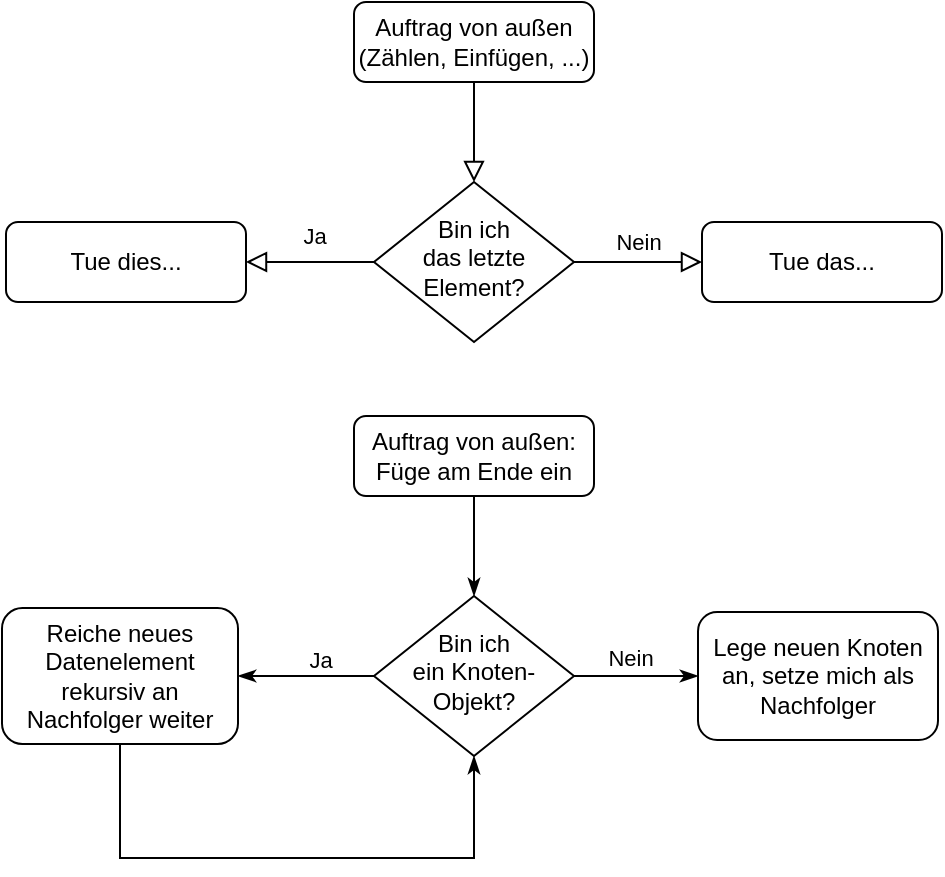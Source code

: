 <mxfile version="24.9.0" pages="5">
  <diagram id="C5RBs43oDa-KdzZeNtuy" name="Composite Pattern">
    <mxGraphModel dx="946" dy="620" grid="0" gridSize="10" guides="1" tooltips="1" connect="1" arrows="1" fold="1" page="1" pageScale="1" pageWidth="827" pageHeight="1169" math="0" shadow="0">
      <root>
        <mxCell id="WIyWlLk6GJQsqaUBKTNV-0" />
        <mxCell id="WIyWlLk6GJQsqaUBKTNV-1" parent="WIyWlLk6GJQsqaUBKTNV-0" />
        <mxCell id="WIyWlLk6GJQsqaUBKTNV-2" value="" style="rounded=0;html=1;jettySize=auto;orthogonalLoop=1;fontSize=11;endArrow=block;endFill=0;endSize=8;strokeWidth=1;shadow=0;labelBackgroundColor=none;edgeStyle=orthogonalEdgeStyle;" parent="WIyWlLk6GJQsqaUBKTNV-1" source="WIyWlLk6GJQsqaUBKTNV-3" target="WIyWlLk6GJQsqaUBKTNV-6" edge="1">
          <mxGeometry relative="1" as="geometry" />
        </mxCell>
        <mxCell id="WIyWlLk6GJQsqaUBKTNV-3" value="Auftrag von außen&lt;br&gt;(Zählen, Einfügen, ...)" style="rounded=1;whiteSpace=wrap;html=1;fontSize=12;glass=0;strokeWidth=1;shadow=0;" parent="WIyWlLk6GJQsqaUBKTNV-1" vertex="1">
          <mxGeometry x="326" y="84" width="120" height="40" as="geometry" />
        </mxCell>
        <mxCell id="WIyWlLk6GJQsqaUBKTNV-4" value="Ja" style="rounded=0;html=1;jettySize=auto;orthogonalLoop=1;fontSize=11;endArrow=block;endFill=0;endSize=8;strokeWidth=1;shadow=0;labelBackgroundColor=none;edgeStyle=orthogonalEdgeStyle;entryX=1;entryY=0.5;entryDx=0;entryDy=0;" parent="WIyWlLk6GJQsqaUBKTNV-1" edge="1">
          <mxGeometry x="-0.062" y="-13" relative="1" as="geometry">
            <mxPoint as="offset" />
            <mxPoint x="336" y="214" as="sourcePoint" />
            <mxPoint x="272" y="214" as="targetPoint" />
          </mxGeometry>
        </mxCell>
        <mxCell id="WIyWlLk6GJQsqaUBKTNV-5" value="Nein" style="edgeStyle=orthogonalEdgeStyle;rounded=0;html=1;jettySize=auto;orthogonalLoop=1;fontSize=11;endArrow=block;endFill=0;endSize=8;strokeWidth=1;shadow=0;labelBackgroundColor=none;" parent="WIyWlLk6GJQsqaUBKTNV-1" source="WIyWlLk6GJQsqaUBKTNV-6" target="WIyWlLk6GJQsqaUBKTNV-7" edge="1">
          <mxGeometry y="10" relative="1" as="geometry">
            <mxPoint as="offset" />
          </mxGeometry>
        </mxCell>
        <mxCell id="WIyWlLk6GJQsqaUBKTNV-6" value="Bin ich &lt;br&gt;das letzte Element?" style="rhombus;whiteSpace=wrap;html=1;shadow=0;fontFamily=Helvetica;fontSize=12;align=center;strokeWidth=1;spacing=6;spacingTop=-4;" parent="WIyWlLk6GJQsqaUBKTNV-1" vertex="1">
          <mxGeometry x="336" y="174" width="100" height="80" as="geometry" />
        </mxCell>
        <mxCell id="WIyWlLk6GJQsqaUBKTNV-7" value="Tue das..." style="rounded=1;whiteSpace=wrap;html=1;fontSize=12;glass=0;strokeWidth=1;shadow=0;" parent="WIyWlLk6GJQsqaUBKTNV-1" vertex="1">
          <mxGeometry x="500" y="194" width="120" height="40" as="geometry" />
        </mxCell>
        <mxCell id="WIyWlLk6GJQsqaUBKTNV-11" value="Tue dies..." style="rounded=1;whiteSpace=wrap;html=1;fontSize=12;glass=0;strokeWidth=1;shadow=0;" parent="WIyWlLk6GJQsqaUBKTNV-1" vertex="1">
          <mxGeometry x="152" y="194" width="120" height="40" as="geometry" />
        </mxCell>
        <mxCell id="HKVFp3lRl8WdRSXeKl0g-12" style="edgeStyle=orthogonalEdgeStyle;rounded=0;orthogonalLoop=1;jettySize=auto;html=1;exitX=0.5;exitY=1;exitDx=0;exitDy=0;entryX=0.5;entryY=0;entryDx=0;entryDy=0;endArrow=classicThin;endFill=1;" parent="WIyWlLk6GJQsqaUBKTNV-1" source="HKVFp3lRl8WdRSXeKl0g-1" target="HKVFp3lRl8WdRSXeKl0g-4" edge="1">
          <mxGeometry relative="1" as="geometry" />
        </mxCell>
        <mxCell id="HKVFp3lRl8WdRSXeKl0g-1" value="Auftrag von außen:&lt;br&gt;Füge am Ende ein" style="rounded=1;whiteSpace=wrap;html=1;fontSize=12;glass=0;strokeWidth=1;shadow=0;" parent="WIyWlLk6GJQsqaUBKTNV-1" vertex="1">
          <mxGeometry x="326" y="291" width="120" height="40" as="geometry" />
        </mxCell>
        <mxCell id="HKVFp3lRl8WdRSXeKl0g-11" style="edgeStyle=orthogonalEdgeStyle;rounded=0;orthogonalLoop=1;jettySize=auto;html=1;exitX=0;exitY=0.5;exitDx=0;exitDy=0;entryX=1;entryY=0.5;entryDx=0;entryDy=0;endArrow=classicThin;endFill=1;" parent="WIyWlLk6GJQsqaUBKTNV-1" source="HKVFp3lRl8WdRSXeKl0g-4" target="HKVFp3lRl8WdRSXeKl0g-6" edge="1">
          <mxGeometry relative="1" as="geometry" />
        </mxCell>
        <mxCell id="HKVFp3lRl8WdRSXeKl0g-14" value="Ja" style="edgeLabel;html=1;align=center;verticalAlign=middle;resizable=0;points=[];" parent="HKVFp3lRl8WdRSXeKl0g-11" vertex="1" connectable="0">
          <mxGeometry x="-0.206" relative="1" as="geometry">
            <mxPoint y="-8" as="offset" />
          </mxGeometry>
        </mxCell>
        <mxCell id="HKVFp3lRl8WdRSXeKl0g-13" style="edgeStyle=orthogonalEdgeStyle;rounded=0;orthogonalLoop=1;jettySize=auto;html=1;exitX=1;exitY=0.5;exitDx=0;exitDy=0;entryX=0;entryY=0.5;entryDx=0;entryDy=0;endArrow=classicThin;endFill=1;" parent="WIyWlLk6GJQsqaUBKTNV-1" source="HKVFp3lRl8WdRSXeKl0g-4" target="HKVFp3lRl8WdRSXeKl0g-5" edge="1">
          <mxGeometry relative="1" as="geometry" />
        </mxCell>
        <mxCell id="HKVFp3lRl8WdRSXeKl0g-15" value="Nein" style="edgeLabel;html=1;align=center;verticalAlign=middle;resizable=0;points=[];" parent="HKVFp3lRl8WdRSXeKl0g-13" vertex="1" connectable="0">
          <mxGeometry x="-0.062" y="1" relative="1" as="geometry">
            <mxPoint x="-1" y="-8" as="offset" />
          </mxGeometry>
        </mxCell>
        <mxCell id="HKVFp3lRl8WdRSXeKl0g-4" value="Bin ich &lt;br&gt;ein Knoten- &lt;br&gt;Objekt?" style="rhombus;whiteSpace=wrap;html=1;shadow=0;fontFamily=Helvetica;fontSize=12;align=center;strokeWidth=1;spacing=6;spacingTop=-4;" parent="WIyWlLk6GJQsqaUBKTNV-1" vertex="1">
          <mxGeometry x="336" y="381" width="100" height="80" as="geometry" />
        </mxCell>
        <mxCell id="HKVFp3lRl8WdRSXeKl0g-5" value="Lege neuen Knoten an, setze mich als Nachfolger" style="rounded=1;whiteSpace=wrap;html=1;fontSize=12;glass=0;strokeWidth=1;shadow=0;" parent="WIyWlLk6GJQsqaUBKTNV-1" vertex="1">
          <mxGeometry x="498" y="389" width="120" height="64" as="geometry" />
        </mxCell>
        <mxCell id="HKVFp3lRl8WdRSXeKl0g-7" style="edgeStyle=orthogonalEdgeStyle;rounded=0;orthogonalLoop=1;jettySize=auto;html=1;exitX=0.5;exitY=1;exitDx=0;exitDy=0;entryX=0.5;entryY=1;entryDx=0;entryDy=0;endArrow=classicThin;endFill=1;" parent="WIyWlLk6GJQsqaUBKTNV-1" source="HKVFp3lRl8WdRSXeKl0g-6" target="HKVFp3lRl8WdRSXeKl0g-4" edge="1">
          <mxGeometry relative="1" as="geometry">
            <Array as="points">
              <mxPoint x="209" y="512" />
              <mxPoint x="386" y="512" />
            </Array>
          </mxGeometry>
        </mxCell>
        <mxCell id="HKVFp3lRl8WdRSXeKl0g-6" value="Reiche neues Datenelement rekursiv an Nachfolger weiter" style="rounded=1;whiteSpace=wrap;html=1;fontSize=12;glass=0;strokeWidth=1;shadow=0;" parent="WIyWlLk6GJQsqaUBKTNV-1" vertex="1">
          <mxGeometry x="150" y="387" width="118" height="68" as="geometry" />
        </mxCell>
      </root>
    </mxGraphModel>
  </diagram>
  <diagram id="B7r1Cpd6KXWL9PN5gxlX" name="Objektdiagramme">
    <mxGraphModel dx="946" dy="620" grid="0" gridSize="10" guides="1" tooltips="1" connect="1" arrows="1" fold="1" page="1" pageScale="1" pageWidth="827" pageHeight="1169" math="0" shadow="0">
      <root>
        <mxCell id="IQxXhvSCfA94kGdq9FgB-0" />
        <mxCell id="IQxXhvSCfA94kGdq9FgB-1" parent="IQxXhvSCfA94kGdq9FgB-0" />
        <mxCell id="IQxXhvSCfA94kGdq9FgB-2" value="&lt;u&gt;liste: Liste&lt;/u&gt;" style="html=1;" parent="IQxXhvSCfA94kGdq9FgB-1" vertex="1">
          <mxGeometry x="99" y="156" width="100" height="30" as="geometry" />
        </mxCell>
        <mxCell id="IQxXhvSCfA94kGdq9FgB-3" value="naechster" style="edgeStyle=orthogonalEdgeStyle;rounded=0;orthogonalLoop=1;jettySize=auto;html=1;exitX=1;exitY=0.5;exitDx=0;exitDy=0;" parent="IQxXhvSCfA94kGdq9FgB-1" source="IQxXhvSCfA94kGdq9FgB-6" target="IQxXhvSCfA94kGdq9FgB-7" edge="1">
          <mxGeometry x="-0.015" y="10" relative="1" as="geometry">
            <mxPoint as="offset" />
          </mxGeometry>
        </mxCell>
        <mxCell id="IQxXhvSCfA94kGdq9FgB-4" style="edgeStyle=orthogonalEdgeStyle;rounded=0;orthogonalLoop=1;jettySize=auto;html=1;exitX=0.5;exitY=1;exitDx=0;exitDy=0;entryX=0.5;entryY=0;entryDx=0;entryDy=0;endArrow=classic;endFill=1;" parent="IQxXhvSCfA94kGdq9FgB-1" source="IQxXhvSCfA94kGdq9FgB-6" target="IQxXhvSCfA94kGdq9FgB-13" edge="1">
          <mxGeometry relative="1" as="geometry" />
        </mxCell>
        <mxCell id="IQxXhvSCfA94kGdq9FgB-5" value="daten" style="edgeLabel;html=1;align=center;verticalAlign=middle;resizable=0;points=[];" parent="IQxXhvSCfA94kGdq9FgB-4" vertex="1" connectable="0">
          <mxGeometry x="-0.136" y="2" relative="1" as="geometry">
            <mxPoint x="15" y="3" as="offset" />
          </mxGeometry>
        </mxCell>
        <mxCell id="IQxXhvSCfA94kGdq9FgB-6" value="&lt;u&gt;k1: Knoten&lt;/u&gt;" style="html=1;" parent="IQxXhvSCfA94kGdq9FgB-1" vertex="1">
          <mxGeometry x="99" y="238" width="100" height="30" as="geometry" />
        </mxCell>
        <mxCell id="IQxXhvSCfA94kGdq9FgB-7" value="&lt;u&gt;k2: Knoten&lt;/u&gt;" style="html=1;" parent="IQxXhvSCfA94kGdq9FgB-1" vertex="1">
          <mxGeometry x="268" y="238" width="100" height="30" as="geometry" />
        </mxCell>
        <mxCell id="IQxXhvSCfA94kGdq9FgB-9" value="&lt;u&gt;end: Abschluss&lt;/u&gt;" style="html=1;" parent="IQxXhvSCfA94kGdq9FgB-1" vertex="1">
          <mxGeometry x="437" y="238" width="100" height="30" as="geometry" />
        </mxCell>
        <mxCell id="IQxXhvSCfA94kGdq9FgB-10" value="naechster" style="edgeStyle=orthogonalEdgeStyle;rounded=0;orthogonalLoop=1;jettySize=auto;html=1;exitX=1;exitY=0.5;exitDx=0;exitDy=0;" parent="IQxXhvSCfA94kGdq9FgB-1" source="IQxXhvSCfA94kGdq9FgB-7" edge="1">
          <mxGeometry x="-0.015" y="10" relative="1" as="geometry">
            <mxPoint x="438" y="253" as="targetPoint" />
            <mxPoint as="offset" />
            <mxPoint x="547" y="263" as="sourcePoint" />
          </mxGeometry>
        </mxCell>
        <mxCell id="IQxXhvSCfA94kGdq9FgB-12" value="erster" style="edgeStyle=orthogonalEdgeStyle;rounded=0;orthogonalLoop=1;jettySize=auto;html=1;exitX=0.5;exitY=1;exitDx=0;exitDy=0;entryX=0.5;entryY=0;entryDx=0;entryDy=0;" parent="IQxXhvSCfA94kGdq9FgB-1" source="IQxXhvSCfA94kGdq9FgB-2" target="IQxXhvSCfA94kGdq9FgB-6" edge="1">
          <mxGeometry x="-0.038" y="21" relative="1" as="geometry">
            <mxPoint x="209" y="263" as="sourcePoint" />
            <mxPoint x="278" y="263" as="targetPoint" />
            <mxPoint as="offset" />
          </mxGeometry>
        </mxCell>
        <mxCell id="IQxXhvSCfA94kGdq9FgB-13" value="&lt;u&gt;p1: Patient&lt;/u&gt;" style="html=1;" parent="IQxXhvSCfA94kGdq9FgB-1" vertex="1">
          <mxGeometry x="99" y="312" width="100" height="30" as="geometry" />
        </mxCell>
        <mxCell id="IQxXhvSCfA94kGdq9FgB-14" value="&lt;u&gt;p2: Patient&lt;/u&gt;" style="html=1;" parent="IQxXhvSCfA94kGdq9FgB-1" vertex="1">
          <mxGeometry x="268" y="312" width="100" height="30" as="geometry" />
        </mxCell>
        <mxCell id="IQxXhvSCfA94kGdq9FgB-16" style="edgeStyle=orthogonalEdgeStyle;rounded=0;orthogonalLoop=1;jettySize=auto;html=1;exitX=0.5;exitY=1;exitDx=0;exitDy=0;entryX=0.5;entryY=0;entryDx=0;entryDy=0;endArrow=classic;endFill=1;" parent="IQxXhvSCfA94kGdq9FgB-1" source="IQxXhvSCfA94kGdq9FgB-7" target="IQxXhvSCfA94kGdq9FgB-14" edge="1">
          <mxGeometry relative="1" as="geometry">
            <mxPoint x="159" y="278" as="sourcePoint" />
            <mxPoint x="159" y="322" as="targetPoint" />
          </mxGeometry>
        </mxCell>
        <mxCell id="IQxXhvSCfA94kGdq9FgB-17" value="daten" style="edgeLabel;html=1;align=center;verticalAlign=middle;resizable=0;points=[];" parent="IQxXhvSCfA94kGdq9FgB-16" vertex="1" connectable="0">
          <mxGeometry x="-0.136" y="2" relative="1" as="geometry">
            <mxPoint x="15" y="3" as="offset" />
          </mxGeometry>
        </mxCell>
        <mxCell id="tAq2z3IA5iYPlSk1bQhF-0" value="&lt;u&gt;p3: Patient&lt;/u&gt;" style="html=1;fillColor=#d5e8d4;strokeColor=#82b366;" parent="IQxXhvSCfA94kGdq9FgB-1" vertex="1">
          <mxGeometry x="441" y="552" width="100" height="30" as="geometry" />
        </mxCell>
        <mxCell id="tAq2z3IA5iYPlSk1bQhF-1" value="&lt;u&gt;liste: Liste&lt;/u&gt;" style="html=1;" parent="IQxXhvSCfA94kGdq9FgB-1" vertex="1">
          <mxGeometry x="99" y="396" width="100" height="30" as="geometry" />
        </mxCell>
        <mxCell id="tAq2z3IA5iYPlSk1bQhF-2" value="naechster" style="edgeStyle=orthogonalEdgeStyle;rounded=0;orthogonalLoop=1;jettySize=auto;html=1;exitX=1;exitY=0.5;exitDx=0;exitDy=0;" parent="IQxXhvSCfA94kGdq9FgB-1" source="tAq2z3IA5iYPlSk1bQhF-5" target="tAq2z3IA5iYPlSk1bQhF-6" edge="1">
          <mxGeometry x="-0.015" y="10" relative="1" as="geometry">
            <mxPoint as="offset" />
          </mxGeometry>
        </mxCell>
        <mxCell id="tAq2z3IA5iYPlSk1bQhF-3" style="edgeStyle=orthogonalEdgeStyle;rounded=0;orthogonalLoop=1;jettySize=auto;html=1;exitX=0.5;exitY=1;exitDx=0;exitDy=0;entryX=0.5;entryY=0;entryDx=0;entryDy=0;endArrow=classic;endFill=1;" parent="IQxXhvSCfA94kGdq9FgB-1" source="tAq2z3IA5iYPlSk1bQhF-5" target="tAq2z3IA5iYPlSk1bQhF-10" edge="1">
          <mxGeometry relative="1" as="geometry" />
        </mxCell>
        <mxCell id="tAq2z3IA5iYPlSk1bQhF-4" value="daten" style="edgeLabel;html=1;align=center;verticalAlign=middle;resizable=0;points=[];" parent="tAq2z3IA5iYPlSk1bQhF-3" vertex="1" connectable="0">
          <mxGeometry x="-0.136" y="2" relative="1" as="geometry">
            <mxPoint x="15" y="3" as="offset" />
          </mxGeometry>
        </mxCell>
        <mxCell id="tAq2z3IA5iYPlSk1bQhF-5" value="&lt;u&gt;k1: Knoten&lt;/u&gt;" style="html=1;" parent="IQxXhvSCfA94kGdq9FgB-1" vertex="1">
          <mxGeometry x="99" y="478" width="100" height="30" as="geometry" />
        </mxCell>
        <mxCell id="tAq2z3IA5iYPlSk1bQhF-6" value="&lt;u&gt;k2: Knoten&lt;/u&gt;" style="html=1;" parent="IQxXhvSCfA94kGdq9FgB-1" vertex="1">
          <mxGeometry x="268" y="478" width="100" height="30" as="geometry" />
        </mxCell>
        <mxCell id="tAq2z3IA5iYPlSk1bQhF-8" value="&lt;font color=&quot;#ff3333&quot;&gt;naechster&lt;/font&gt;" style="edgeStyle=orthogonalEdgeStyle;rounded=0;orthogonalLoop=1;jettySize=auto;html=1;exitX=1;exitY=0.5;exitDx=0;exitDy=0;entryX=0;entryY=0.5;entryDx=0;entryDy=0;fillColor=#f8cecc;strokeColor=#b85450;" parent="IQxXhvSCfA94kGdq9FgB-1" source="tAq2z3IA5iYPlSk1bQhF-6" target="tAq2z3IA5iYPlSk1bQhF-15" edge="1">
          <mxGeometry x="-0.015" y="10" relative="1" as="geometry">
            <mxPoint x="438" y="493" as="targetPoint" />
            <mxPoint as="offset" />
            <mxPoint x="547" y="503" as="sourcePoint" />
          </mxGeometry>
        </mxCell>
        <mxCell id="tAq2z3IA5iYPlSk1bQhF-9" value="erster" style="edgeStyle=orthogonalEdgeStyle;rounded=0;orthogonalLoop=1;jettySize=auto;html=1;exitX=0.5;exitY=1;exitDx=0;exitDy=0;entryX=0.5;entryY=0;entryDx=0;entryDy=0;" parent="IQxXhvSCfA94kGdq9FgB-1" source="tAq2z3IA5iYPlSk1bQhF-1" target="tAq2z3IA5iYPlSk1bQhF-5" edge="1">
          <mxGeometry x="-0.038" y="21" relative="1" as="geometry">
            <mxPoint x="209" y="503" as="sourcePoint" />
            <mxPoint x="278" y="503" as="targetPoint" />
            <mxPoint as="offset" />
          </mxGeometry>
        </mxCell>
        <mxCell id="tAq2z3IA5iYPlSk1bQhF-10" value="&lt;u&gt;p1: Patient&lt;/u&gt;" style="html=1;" parent="IQxXhvSCfA94kGdq9FgB-1" vertex="1">
          <mxGeometry x="99" y="552" width="100" height="30" as="geometry" />
        </mxCell>
        <mxCell id="tAq2z3IA5iYPlSk1bQhF-11" value="&lt;u&gt;p2: Patient&lt;/u&gt;" style="html=1;" parent="IQxXhvSCfA94kGdq9FgB-1" vertex="1">
          <mxGeometry x="268" y="552" width="100" height="30" as="geometry" />
        </mxCell>
        <mxCell id="tAq2z3IA5iYPlSk1bQhF-12" style="edgeStyle=orthogonalEdgeStyle;rounded=0;orthogonalLoop=1;jettySize=auto;html=1;exitX=0.5;exitY=1;exitDx=0;exitDy=0;entryX=0.5;entryY=0;entryDx=0;entryDy=0;endArrow=classic;endFill=1;" parent="IQxXhvSCfA94kGdq9FgB-1" source="tAq2z3IA5iYPlSk1bQhF-6" target="tAq2z3IA5iYPlSk1bQhF-11" edge="1">
          <mxGeometry relative="1" as="geometry">
            <mxPoint x="159" y="518" as="sourcePoint" />
            <mxPoint x="159" y="562" as="targetPoint" />
          </mxGeometry>
        </mxCell>
        <mxCell id="tAq2z3IA5iYPlSk1bQhF-13" value="daten" style="edgeLabel;html=1;align=center;verticalAlign=middle;resizable=0;points=[];" parent="tAq2z3IA5iYPlSk1bQhF-12" vertex="1" connectable="0">
          <mxGeometry x="-0.136" y="2" relative="1" as="geometry">
            <mxPoint x="15" y="3" as="offset" />
          </mxGeometry>
        </mxCell>
        <mxCell id="tAq2z3IA5iYPlSk1bQhF-14" value="&lt;u&gt;end: Abschluss&lt;/u&gt;" style="html=1;" parent="IQxXhvSCfA94kGdq9FgB-1" vertex="1">
          <mxGeometry x="614" y="478" width="100" height="30" as="geometry" />
        </mxCell>
        <mxCell id="tAq2z3IA5iYPlSk1bQhF-19" style="edgeStyle=orthogonalEdgeStyle;rounded=0;orthogonalLoop=1;jettySize=auto;html=1;exitX=1;exitY=0.5;exitDx=0;exitDy=0;entryX=0;entryY=0.5;entryDx=0;entryDy=0;endArrow=classicThin;endFill=1;fillColor=#d5e8d4;strokeColor=#82b366;" parent="IQxXhvSCfA94kGdq9FgB-1" source="tAq2z3IA5iYPlSk1bQhF-15" target="tAq2z3IA5iYPlSk1bQhF-14" edge="1">
          <mxGeometry relative="1" as="geometry" />
        </mxCell>
        <mxCell id="tAq2z3IA5iYPlSk1bQhF-20" value="&lt;font color=&quot;#009900&quot;&gt;naechster&lt;/font&gt;" style="edgeLabel;html=1;align=center;verticalAlign=middle;resizable=0;points=[];fontColor=#97D077;" parent="tAq2z3IA5iYPlSk1bQhF-19" vertex="1" connectable="0">
          <mxGeometry x="-0.172" relative="1" as="geometry">
            <mxPoint x="7" y="-9" as="offset" />
          </mxGeometry>
        </mxCell>
        <mxCell id="tAq2z3IA5iYPlSk1bQhF-15" value="&lt;u&gt;k3: Knoten&lt;/u&gt;" style="html=1;fillColor=#d5e8d4;strokeColor=#82b366;" parent="IQxXhvSCfA94kGdq9FgB-1" vertex="1">
          <mxGeometry x="441" y="478" width="100" height="30" as="geometry" />
        </mxCell>
        <mxCell id="tAq2z3IA5iYPlSk1bQhF-17" style="edgeStyle=orthogonalEdgeStyle;rounded=0;orthogonalLoop=1;jettySize=auto;html=1;exitX=0.5;exitY=1;exitDx=0;exitDy=0;entryX=0.5;entryY=0;entryDx=0;entryDy=0;endArrow=classic;endFill=1;fillColor=#d5e8d4;strokeColor=#82b366;" parent="IQxXhvSCfA94kGdq9FgB-1" source="tAq2z3IA5iYPlSk1bQhF-15" edge="1">
          <mxGeometry relative="1" as="geometry">
            <mxPoint x="332" y="518" as="sourcePoint" />
            <mxPoint x="491" y="552" as="targetPoint" />
          </mxGeometry>
        </mxCell>
        <mxCell id="tAq2z3IA5iYPlSk1bQhF-18" value="&lt;font color=&quot;#009900&quot;&gt;daten&lt;/font&gt;" style="edgeLabel;html=1;align=center;verticalAlign=middle;resizable=0;points=[];" parent="tAq2z3IA5iYPlSk1bQhF-17" vertex="1" connectable="0">
          <mxGeometry x="-0.136" y="2" relative="1" as="geometry">
            <mxPoint x="15" y="3" as="offset" />
          </mxGeometry>
        </mxCell>
        <mxCell id="xW7YWDaVNBPRllKf9O1J-1" value="&lt;u&gt;liste: Liste&lt;/u&gt;" style="html=1;" vertex="1" parent="IQxXhvSCfA94kGdq9FgB-1">
          <mxGeometry x="105" y="655" width="100" height="30" as="geometry" />
        </mxCell>
        <mxCell id="xW7YWDaVNBPRllKf9O1J-7" value="&lt;u&gt;end: Abschluss&lt;/u&gt;" style="html=1;" vertex="1" parent="IQxXhvSCfA94kGdq9FgB-1">
          <mxGeometry x="105" y="742" width="100" height="30" as="geometry" />
        </mxCell>
        <mxCell id="xW7YWDaVNBPRllKf9O1J-9" value="erster" style="edgeStyle=orthogonalEdgeStyle;rounded=0;orthogonalLoop=1;jettySize=auto;html=1;exitX=0.5;exitY=1;exitDx=0;exitDy=0;entryX=0.5;entryY=0;entryDx=0;entryDy=0;" edge="1" parent="IQxXhvSCfA94kGdq9FgB-1" source="xW7YWDaVNBPRllKf9O1J-1" target="xW7YWDaVNBPRllKf9O1J-7">
          <mxGeometry x="-0.038" y="21" relative="1" as="geometry">
            <mxPoint x="215" y="762" as="sourcePoint" />
            <mxPoint x="155" y="737" as="targetPoint" />
            <mxPoint as="offset" />
          </mxGeometry>
        </mxCell>
        <mxCell id="xW7YWDaVNBPRllKf9O1J-14" value="&lt;u&gt;liste: Liste&lt;/u&gt;" style="html=1;" vertex="1" parent="IQxXhvSCfA94kGdq9FgB-1">
          <mxGeometry x="284" y="655" width="100" height="30" as="geometry" />
        </mxCell>
        <mxCell id="xW7YWDaVNBPRllKf9O1J-16" value="erster" style="edgeStyle=orthogonalEdgeStyle;rounded=0;orthogonalLoop=1;jettySize=auto;html=1;exitX=0.5;exitY=1;exitDx=0;exitDy=0;entryX=0.5;entryY=0;entryDx=0;entryDy=0;" edge="1" parent="IQxXhvSCfA94kGdq9FgB-1" source="xW7YWDaVNBPRllKf9O1J-14">
          <mxGeometry x="-0.038" y="21" relative="1" as="geometry">
            <mxPoint x="394" y="762" as="sourcePoint" />
            <mxPoint x="334" y="742" as="targetPoint" />
            <mxPoint as="offset" />
          </mxGeometry>
        </mxCell>
        <mxCell id="xW7YWDaVNBPRllKf9O1J-17" value="" style="shape=umlDestroy;whiteSpace=wrap;html=1;strokeWidth=3;" vertex="1" parent="IQxXhvSCfA94kGdq9FgB-1">
          <mxGeometry x="319" y="744" width="30" height="30" as="geometry" />
        </mxCell>
        <mxCell id="xW7YWDaVNBPRllKf9O1J-19" value="&lt;u&gt;liste: Liste&lt;/u&gt;" style="html=1;" vertex="1" parent="IQxXhvSCfA94kGdq9FgB-1">
          <mxGeometry x="105" y="854" width="100" height="30" as="geometry" />
        </mxCell>
        <mxCell id="xW7YWDaVNBPRllKf9O1J-20" value="naechster" style="edgeStyle=orthogonalEdgeStyle;rounded=0;orthogonalLoop=1;jettySize=auto;html=1;exitX=1;exitY=0.5;exitDx=0;exitDy=0;" edge="1" parent="IQxXhvSCfA94kGdq9FgB-1" source="xW7YWDaVNBPRllKf9O1J-23" target="xW7YWDaVNBPRllKf9O1J-24">
          <mxGeometry x="-0.015" y="10" relative="1" as="geometry">
            <mxPoint as="offset" />
          </mxGeometry>
        </mxCell>
        <mxCell id="xW7YWDaVNBPRllKf9O1J-21" style="edgeStyle=orthogonalEdgeStyle;rounded=0;orthogonalLoop=1;jettySize=auto;html=1;exitX=0.5;exitY=1;exitDx=0;exitDy=0;entryX=0.5;entryY=0;entryDx=0;entryDy=0;endArrow=classic;endFill=1;" edge="1" parent="IQxXhvSCfA94kGdq9FgB-1" source="xW7YWDaVNBPRllKf9O1J-23" target="xW7YWDaVNBPRllKf9O1J-28">
          <mxGeometry relative="1" as="geometry" />
        </mxCell>
        <mxCell id="xW7YWDaVNBPRllKf9O1J-22" value="daten" style="edgeLabel;html=1;align=center;verticalAlign=middle;resizable=0;points=[];" vertex="1" connectable="0" parent="xW7YWDaVNBPRllKf9O1J-21">
          <mxGeometry x="-0.136" y="2" relative="1" as="geometry">
            <mxPoint x="15" y="3" as="offset" />
          </mxGeometry>
        </mxCell>
        <mxCell id="xW7YWDaVNBPRllKf9O1J-23" value="&lt;u&gt;k1: Knoten&lt;/u&gt;" style="html=1;" vertex="1" parent="IQxXhvSCfA94kGdq9FgB-1">
          <mxGeometry x="105" y="936" width="100" height="30" as="geometry" />
        </mxCell>
        <mxCell id="xW7YWDaVNBPRllKf9O1J-24" value="&lt;u&gt;k2: Knoten&lt;/u&gt;" style="html=1;" vertex="1" parent="IQxXhvSCfA94kGdq9FgB-1">
          <mxGeometry x="274" y="936" width="100" height="30" as="geometry" />
        </mxCell>
        <mxCell id="xW7YWDaVNBPRllKf9O1J-25" value="&lt;u&gt;end: Abschluss&lt;/u&gt;" style="html=1;" vertex="1" parent="IQxXhvSCfA94kGdq9FgB-1">
          <mxGeometry x="443" y="936" width="100" height="30" as="geometry" />
        </mxCell>
        <mxCell id="xW7YWDaVNBPRllKf9O1J-26" value="naechster" style="edgeStyle=orthogonalEdgeStyle;rounded=0;orthogonalLoop=1;jettySize=auto;html=1;exitX=1;exitY=0.5;exitDx=0;exitDy=0;" edge="1" parent="IQxXhvSCfA94kGdq9FgB-1" source="xW7YWDaVNBPRllKf9O1J-24">
          <mxGeometry x="-0.015" y="10" relative="1" as="geometry">
            <mxPoint x="444" y="951" as="targetPoint" />
            <mxPoint as="offset" />
            <mxPoint x="553" y="961" as="sourcePoint" />
          </mxGeometry>
        </mxCell>
        <mxCell id="xW7YWDaVNBPRllKf9O1J-27" value="erster" style="edgeStyle=orthogonalEdgeStyle;rounded=0;orthogonalLoop=1;jettySize=auto;html=1;exitX=0.5;exitY=1;exitDx=0;exitDy=0;entryX=0.5;entryY=0;entryDx=0;entryDy=0;" edge="1" parent="IQxXhvSCfA94kGdq9FgB-1" source="xW7YWDaVNBPRllKf9O1J-19" target="xW7YWDaVNBPRllKf9O1J-23">
          <mxGeometry x="-0.038" y="21" relative="1" as="geometry">
            <mxPoint x="215" y="961" as="sourcePoint" />
            <mxPoint x="284" y="961" as="targetPoint" />
            <mxPoint as="offset" />
          </mxGeometry>
        </mxCell>
        <mxCell id="xW7YWDaVNBPRllKf9O1J-28" value="&lt;u&gt;p1: Patient&lt;/u&gt;" style="html=1;" vertex="1" parent="IQxXhvSCfA94kGdq9FgB-1">
          <mxGeometry x="105" y="1010" width="100" height="30" as="geometry" />
        </mxCell>
        <mxCell id="xW7YWDaVNBPRllKf9O1J-29" value="&lt;u&gt;p2: Patient&lt;/u&gt;" style="html=1;" vertex="1" parent="IQxXhvSCfA94kGdq9FgB-1">
          <mxGeometry x="274" y="1010" width="100" height="30" as="geometry" />
        </mxCell>
        <mxCell id="xW7YWDaVNBPRllKf9O1J-30" style="edgeStyle=orthogonalEdgeStyle;rounded=0;orthogonalLoop=1;jettySize=auto;html=1;exitX=0.5;exitY=1;exitDx=0;exitDy=0;entryX=0.5;entryY=0;entryDx=0;entryDy=0;endArrow=classic;endFill=1;" edge="1" parent="IQxXhvSCfA94kGdq9FgB-1" source="xW7YWDaVNBPRllKf9O1J-24" target="xW7YWDaVNBPRllKf9O1J-29">
          <mxGeometry relative="1" as="geometry">
            <mxPoint x="165" y="976" as="sourcePoint" />
            <mxPoint x="165" y="1020" as="targetPoint" />
          </mxGeometry>
        </mxCell>
        <mxCell id="xW7YWDaVNBPRllKf9O1J-31" value="daten" style="edgeLabel;html=1;align=center;verticalAlign=middle;resizable=0;points=[];" vertex="1" connectable="0" parent="xW7YWDaVNBPRllKf9O1J-30">
          <mxGeometry x="-0.136" y="2" relative="1" as="geometry">
            <mxPoint x="15" y="3" as="offset" />
          </mxGeometry>
        </mxCell>
        <mxCell id="xW7YWDaVNBPRllKf9O1J-35" style="edgeStyle=orthogonalEdgeStyle;rounded=1;orthogonalLoop=1;jettySize=auto;html=1;endArrow=block;endFill=0;fillColor=#f8cecc;strokeColor=#b85450;exitX=0.5;exitY=0;exitDx=0;exitDy=0;" edge="1" parent="IQxXhvSCfA94kGdq9FgB-1" source="xW7YWDaVNBPRllKf9O1J-32">
          <mxGeometry relative="1" as="geometry">
            <mxPoint x="116" y="888" as="targetPoint" />
            <mxPoint x="115.8" y="938" as="sourcePoint" />
          </mxGeometry>
        </mxCell>
        <mxCell id="xW7YWDaVNBPRllKf9O1J-32" value="2" style="text;html=1;strokeColor=#b85450;fillColor=#f8cecc;align=center;verticalAlign=middle;whiteSpace=wrap;rounded=1;shadow=0;sketch=1;" vertex="1" parent="IQxXhvSCfA94kGdq9FgB-1">
          <mxGeometry x="105.8" y="910" width="20.7" height="21" as="geometry" />
        </mxCell>
        <mxCell id="xW7YWDaVNBPRllKf9O1J-36" value="1" style="text;html=1;strokeColor=#6c8ebf;fillColor=#dae8fc;align=center;verticalAlign=middle;whiteSpace=wrap;rounded=1;shadow=0;sketch=1;" vertex="1" parent="IQxXhvSCfA94kGdq9FgB-1">
          <mxGeometry x="124.65" y="1082" width="19.7" height="21" as="geometry" />
        </mxCell>
        <mxCell id="xW7YWDaVNBPRllKf9O1J-37" value="1" style="text;html=1;strokeColor=#82b366;fillColor=#d5e8d4;align=center;verticalAlign=middle;whiteSpace=wrap;rounded=1;shadow=0;sketch=1;" vertex="1" parent="IQxXhvSCfA94kGdq9FgB-1">
          <mxGeometry x="86.65" y="1082" width="19.7" height="21" as="geometry" />
        </mxCell>
        <mxCell id="xW7YWDaVNBPRllKf9O1J-38" value="+" style="text;html=1;align=center;verticalAlign=middle;whiteSpace=wrap;rounded=1;shadow=0;sketch=1;" vertex="1" parent="IQxXhvSCfA94kGdq9FgB-1">
          <mxGeometry x="106.3" y="1082" width="19.7" height="21" as="geometry" />
        </mxCell>
      </root>
    </mxGraphModel>
  </diagram>
  <diagram id="6b4Oa_PR-1vGkbU1heYs" name="class diagram">
    <mxGraphModel dx="946" dy="620" grid="0" gridSize="10" guides="1" tooltips="1" connect="1" arrows="1" fold="1" page="1" pageScale="1" pageWidth="1169" pageHeight="827" background="none" math="0" shadow="0">
      <root>
        <mxCell id="ROBD5aYujCak9sWCajdu-0" />
        <mxCell id="ROBD5aYujCak9sWCajdu-1" parent="ROBD5aYujCak9sWCajdu-0" />
        <mxCell id="I62fqwJgVNmi3kcamPsk-4" value="&lt;p style=&quot;margin: 0px ; margin-top: 4px ; text-align: center&quot;&gt;&amp;lt;&amp;lt;abstract&amp;gt;&amp;gt;&lt;br&gt;&lt;b&gt;Listenelement&lt;/b&gt;&lt;/p&gt;&lt;hr size=&quot;1&quot;&gt;&lt;p style=&quot;margin: 0px ; margin-left: 4px&quot;&gt;&lt;br&gt;&lt;/p&gt;&lt;hr size=&quot;1&quot;&gt;&lt;p style=&quot;margin: 0px ; margin-left: 4px&quot;&gt;+ naechsterGeben(): Listenelement&lt;/p&gt;&lt;p style=&quot;margin: 0px ; margin-left: 4px&quot;&gt;+ naechsterSetzen(Listenelement): void&lt;/p&gt;&lt;p style=&quot;margin: 0px ; margin-left: 4px&quot;&gt;+ datenGeben(): Datenelement&lt;/p&gt;&lt;p style=&quot;margin: 0px ; margin-left: 4px&quot;&gt;+ datenSetzen(Datenelement): void&lt;/p&gt;&lt;p style=&quot;margin: 0px ; margin-left: 4px&quot;&gt;+ hintenEinfuegen(Datenelement): Listenelement&lt;br&gt;+ anzahlGeben(): int&lt;/p&gt;&lt;p style=&quot;margin: 0px ; margin-left: 4px&quot;&gt;+ listeDrucken(): void&lt;/p&gt;" style="verticalAlign=top;align=left;overflow=fill;fontSize=12;fontFamily=Helvetica;html=1;" parent="ROBD5aYujCak9sWCajdu-1" vertex="1">
          <mxGeometry x="490" y="142" width="271" height="176" as="geometry" />
        </mxCell>
        <mxCell id="I62fqwJgVNmi3kcamPsk-10" style="edgeStyle=orthogonalEdgeStyle;rounded=0;orthogonalLoop=1;jettySize=auto;html=1;exitX=0.5;exitY=0;exitDx=0;exitDy=0;entryX=0.5;entryY=1;entryDx=0;entryDy=0;endArrow=block;endFill=0;" parent="ROBD5aYujCak9sWCajdu-1" source="I62fqwJgVNmi3kcamPsk-6" target="I62fqwJgVNmi3kcamPsk-4" edge="1">
          <mxGeometry relative="1" as="geometry" />
        </mxCell>
        <mxCell id="I62fqwJgVNmi3kcamPsk-6" value="&lt;p style=&quot;margin: 0px ; margin-top: 4px ; text-align: center&quot;&gt;&lt;b&gt;Abschluss&lt;/b&gt;&lt;/p&gt;&lt;hr size=&quot;1&quot;&gt;&lt;p style=&quot;margin: 0px ; margin-left: 4px&quot;&gt;&lt;br&gt;&lt;/p&gt;&lt;hr size=&quot;1&quot;&gt;&lt;p style=&quot;margin: 0px 0px 0px 4px&quot;&gt;+ naechsterGeben(): Listenelement&lt;/p&gt;&lt;p style=&quot;margin: 0px 0px 0px 4px&quot;&gt;+ naechsterSetzen(Listenelement): void&lt;/p&gt;&lt;p style=&quot;margin: 0px 0px 0px 4px&quot;&gt;+ datenGeben(): Datenelement&lt;/p&gt;&lt;p style=&quot;margin: 0px 0px 0px 4px&quot;&gt;+ datenSetzen(Datenelement): void&lt;/p&gt;&lt;p style=&quot;margin: 0px 0px 0px 4px&quot;&gt;+ hintenEinfuegen(Datenelement): Listenelement&lt;br&gt;+ anzahlGeben(): int&lt;/p&gt;&lt;p style=&quot;margin: 0px 0px 0px 4px&quot;&gt;+ listeDrucken(): void&lt;/p&gt;" style="verticalAlign=top;align=left;overflow=fill;fontSize=12;fontFamily=Helvetica;html=1;" parent="ROBD5aYujCak9sWCajdu-1" vertex="1">
          <mxGeometry x="315" y="383" width="282" height="175" as="geometry" />
        </mxCell>
        <mxCell id="I62fqwJgVNmi3kcamPsk-8" style="edgeStyle=orthogonalEdgeStyle;rounded=0;orthogonalLoop=1;jettySize=auto;html=1;exitX=1;exitY=0.5;exitDx=0;exitDy=0;entryX=1;entryY=0.5;entryDx=0;entryDy=0;endArrow=none;endFill=0;" parent="ROBD5aYujCak9sWCajdu-1" source="I62fqwJgVNmi3kcamPsk-7" target="I62fqwJgVNmi3kcamPsk-4" edge="1">
          <mxGeometry relative="1" as="geometry">
            <mxPoint x="976" y="228" as="targetPoint" />
            <Array as="points">
              <mxPoint x="976" y="471" />
              <mxPoint x="976" y="230" />
            </Array>
          </mxGeometry>
        </mxCell>
        <mxCell id="I62fqwJgVNmi3kcamPsk-9" value="&amp;lt; hat als Nachfolger" style="edgeLabel;html=1;align=center;verticalAlign=middle;resizable=0;points=[];" parent="I62fqwJgVNmi3kcamPsk-8" vertex="1" connectable="0">
          <mxGeometry x="0.469" relative="1" as="geometry">
            <mxPoint y="-10" as="offset" />
          </mxGeometry>
        </mxCell>
        <mxCell id="I62fqwJgVNmi3kcamPsk-11" style="edgeStyle=orthogonalEdgeStyle;rounded=0;orthogonalLoop=1;jettySize=auto;html=1;exitX=0.5;exitY=0;exitDx=0;exitDy=0;endArrow=block;endFill=0;" parent="ROBD5aYujCak9sWCajdu-1" source="I62fqwJgVNmi3kcamPsk-7" target="I62fqwJgVNmi3kcamPsk-4" edge="1">
          <mxGeometry relative="1" as="geometry" />
        </mxCell>
        <mxCell id="I62fqwJgVNmi3kcamPsk-7" value="&lt;p style=&quot;margin: 0px ; margin-top: 4px ; text-align: center&quot;&gt;&lt;b&gt;Knoten&lt;/b&gt;&lt;/p&gt;&lt;hr size=&quot;1&quot;&gt;&lt;p style=&quot;margin: 0px ; margin-left: 4px&quot;&gt;- naechster: Listenelement&lt;/p&gt;&lt;p style=&quot;margin: 0px ; margin-left: 4px&quot;&gt;- daten: Datenelement&lt;/p&gt;&lt;hr size=&quot;1&quot;&gt;&lt;p style=&quot;margin: 0px 0px 0px 4px&quot;&gt;+ naechsterGeben(): Listenelement&lt;/p&gt;&lt;p style=&quot;margin: 0px 0px 0px 4px&quot;&gt;+ naechsterSetzen(Listenelement): void&lt;/p&gt;&lt;p style=&quot;margin: 0px 0px 0px 4px&quot;&gt;+ datenGeben(): Datenelement&lt;/p&gt;&lt;p style=&quot;margin: 0px 0px 0px 4px&quot;&gt;+ datenSetzen(Datenelement): void&lt;/p&gt;&lt;p style=&quot;margin: 0px 0px 0px 4px&quot;&gt;+ hintenEinfuegen(Datenelement): Listenelement&lt;br&gt;+ anzahlGeben(): int&lt;/p&gt;&lt;p style=&quot;margin: 0px 0px 0px 4px&quot;&gt;+ listeDrucken(): void&lt;/p&gt;" style="verticalAlign=top;align=left;overflow=fill;fontSize=12;fontFamily=Helvetica;html=1;" parent="ROBD5aYujCak9sWCajdu-1" vertex="1">
          <mxGeometry x="659" y="383" width="282" height="175" as="geometry" />
        </mxCell>
        <mxCell id="I62fqwJgVNmi3kcamPsk-12" value="1" style="text;html=1;strokeColor=none;fillColor=none;align=center;verticalAlign=middle;whiteSpace=wrap;rounded=0;" parent="ROBD5aYujCak9sWCajdu-1" vertex="1">
          <mxGeometry x="761" y="209" width="21" height="18" as="geometry" />
        </mxCell>
        <mxCell id="I62fqwJgVNmi3kcamPsk-13" value="1" style="text;html=1;strokeColor=none;fillColor=none;align=center;verticalAlign=middle;whiteSpace=wrap;rounded=0;" parent="ROBD5aYujCak9sWCajdu-1" vertex="1">
          <mxGeometry x="943" y="446" width="21" height="18" as="geometry" />
        </mxCell>
        <mxCell id="X6eKq9oofqkCXD1nfGXm-1" style="edgeStyle=orthogonalEdgeStyle;rounded=1;orthogonalLoop=1;jettySize=auto;html=1;exitX=1;exitY=0.5;exitDx=0;exitDy=0;entryX=0;entryY=0.5;entryDx=0;entryDy=0;endArrow=none;endFill=0;" parent="ROBD5aYujCak9sWCajdu-1" source="X6eKq9oofqkCXD1nfGXm-0" target="I62fqwJgVNmi3kcamPsk-4" edge="1">
          <mxGeometry relative="1" as="geometry" />
        </mxCell>
        <mxCell id="X6eKq9oofqkCXD1nfGXm-2" value="hat als Anfang &amp;gt;" style="edgeLabel;html=1;align=center;verticalAlign=middle;resizable=0;points=[];" parent="X6eKq9oofqkCXD1nfGXm-1" vertex="1" connectable="0">
          <mxGeometry x="-0.051" y="3" relative="1" as="geometry">
            <mxPoint y="-7" as="offset" />
          </mxGeometry>
        </mxCell>
        <mxCell id="X6eKq9oofqkCXD1nfGXm-0" value="&lt;p style=&quot;margin: 0px ; margin-top: 4px ; text-align: center&quot;&gt;&lt;b&gt;Liste&lt;/b&gt;&lt;/p&gt;&lt;hr size=&quot;1&quot;&gt;&lt;p style=&quot;margin: 0px ; margin-left: 4px&quot;&gt;- erster: Listenelement&lt;/p&gt;&lt;hr size=&quot;1&quot;&gt;&lt;p style=&quot;margin: 0px 0px 0px 4px&quot;&gt;+ vorneEinfuegen(Datenelement): void&lt;/p&gt;&lt;p style=&quot;margin: 0px 0px 0px 4px&quot;&gt;+ hintenEinfuegen(Datenelement): void&lt;/p&gt;&lt;p style=&quot;margin: 0px 0px 0px 4px&quot;&gt;+ vorneEntfernen(): void&lt;br&gt;+ anzahlGeben(): int&lt;/p&gt;&lt;p style=&quot;margin: 0px 0px 0px 4px&quot;&gt;+ listeDrucken(): void&lt;/p&gt;" style="verticalAlign=top;align=left;overflow=fill;fontSize=12;fontFamily=Helvetica;html=1;" parent="ROBD5aYujCak9sWCajdu-1" vertex="1">
          <mxGeometry x="74" y="163" width="220" height="133" as="geometry" />
        </mxCell>
        <mxCell id="X6eKq9oofqkCXD1nfGXm-3" value="1" style="text;html=1;strokeColor=none;fillColor=none;align=center;verticalAlign=middle;whiteSpace=wrap;rounded=0;" parent="ROBD5aYujCak9sWCajdu-1" vertex="1">
          <mxGeometry x="469" y="209" width="21" height="18" as="geometry" />
        </mxCell>
        <mxCell id="X6eKq9oofqkCXD1nfGXm-4" value="1" style="text;html=1;strokeColor=none;fillColor=none;align=center;verticalAlign=middle;whiteSpace=wrap;rounded=0;" parent="ROBD5aYujCak9sWCajdu-1" vertex="1">
          <mxGeometry x="294" y="206" width="21" height="18" as="geometry" />
        </mxCell>
      </root>
    </mxGraphModel>
  </diagram>
  <diagram name="Playlist" id="n1r35LAF49AGZNJgLD5j">
    <mxGraphModel dx="934" dy="587" grid="0" gridSize="10" guides="1" tooltips="1" connect="1" arrows="1" fold="1" page="1" pageScale="1" pageWidth="1169" pageHeight="827" background="none" math="0" shadow="0">
      <root>
        <mxCell id="asynPURu1JOr5d9ZOg41-0" />
        <mxCell id="asynPURu1JOr5d9ZOg41-1" parent="asynPURu1JOr5d9ZOg41-0" />
        <mxCell id="asynPURu1JOr5d9ZOg41-2" value="&lt;p style=&quot;margin: 0px ; margin-top: 4px ; text-align: center&quot;&gt;&amp;lt;&amp;lt;abstract&amp;gt;&amp;gt;&lt;br&gt;&lt;b&gt;Listenelement&lt;/b&gt;&lt;/p&gt;&lt;hr size=&quot;1&quot;&gt;&lt;p style=&quot;margin: 0px ; margin-left: 4px&quot;&gt;&lt;br&gt;&lt;/p&gt;&lt;hr size=&quot;1&quot;&gt;&lt;p style=&quot;margin: 0px ; margin-left: 4px&quot;&gt;+ naechsterGeben(): Listenelement&lt;/p&gt;&lt;p style=&quot;margin: 0px ; margin-left: 4px&quot;&gt;+ naechsterSetzen(Listenelement): void&lt;/p&gt;&lt;p style=&quot;margin: 0px ; margin-left: 4px&quot;&gt;+ datenGeben(): Lied&lt;/p&gt;&lt;p style=&quot;margin: 0px ; margin-left: 4px&quot;&gt;+ datenSetzen(Lied): void&lt;/p&gt;&lt;p style=&quot;margin: 0px ; margin-left: 4px&quot;&gt;+ hintenEinfuegen(Lied): Listenelement&lt;br&gt;+ anzahlGeben(): int&lt;/p&gt;&lt;p style=&quot;margin: 0px ; margin-left: 4px&quot;&gt;+ listeDrucken(): void&lt;/p&gt;" style="verticalAlign=top;align=left;overflow=fill;fontSize=12;fontFamily=Helvetica;html=1;" vertex="1" parent="asynPURu1JOr5d9ZOg41-1">
          <mxGeometry x="490" y="142" width="271" height="176" as="geometry" />
        </mxCell>
        <mxCell id="asynPURu1JOr5d9ZOg41-3" style="rounded=0;orthogonalLoop=1;jettySize=auto;html=1;exitX=0.5;exitY=0;exitDx=0;exitDy=0;entryX=0.407;entryY=1.002;entryDx=0;entryDy=0;endArrow=block;endFill=0;entryPerimeter=0;" edge="1" parent="asynPURu1JOr5d9ZOg41-1" source="asynPURu1JOr5d9ZOg41-4" target="asynPURu1JOr5d9ZOg41-2">
          <mxGeometry relative="1" as="geometry" />
        </mxCell>
        <mxCell id="asynPURu1JOr5d9ZOg41-4" value="&lt;p style=&quot;margin: 0px ; margin-top: 4px ; text-align: center&quot;&gt;&lt;b&gt;Abschluss&lt;/b&gt;&lt;/p&gt;&lt;hr size=&quot;1&quot;&gt;&lt;p style=&quot;margin: 0px ; margin-left: 4px&quot;&gt;&lt;br&gt;&lt;/p&gt;&lt;hr size=&quot;1&quot;&gt;&lt;p style=&quot;margin: 0px 0px 0px 4px&quot;&gt;+ &lt;u&gt;Abschluss&lt;/u&gt;()&lt;/p&gt;&lt;p style=&quot;margin: 0px 0px 0px 4px&quot;&gt;+ naechsterGeben(): Listenelement&lt;/p&gt;&lt;p style=&quot;margin: 0px 0px 0px 4px&quot;&gt;+ naechsterSetzen(Listenelement): void&lt;/p&gt;&lt;p style=&quot;margin: 0px 0px 0px 4px&quot;&gt;+ datenGeben(): Lied&lt;/p&gt;&lt;p style=&quot;margin: 0px 0px 0px 4px&quot;&gt;+ datenSetzen(Lied): void&lt;/p&gt;&lt;p style=&quot;margin: 0px 0px 0px 4px&quot;&gt;+ hintenEinfuegen(Lied): Listenelement&lt;br&gt;+ anzahlGeben(): int&lt;/p&gt;&lt;p style=&quot;margin: 0px 0px 0px 4px&quot;&gt;+ listeDrucken(): void&lt;/p&gt;" style="verticalAlign=top;align=left;overflow=fill;fontSize=12;fontFamily=Helvetica;html=1;" vertex="1" parent="asynPURu1JOr5d9ZOg41-1">
          <mxGeometry x="318" y="383" width="282" height="192" as="geometry" />
        </mxCell>
        <mxCell id="asynPURu1JOr5d9ZOg41-5" style="edgeStyle=orthogonalEdgeStyle;rounded=0;orthogonalLoop=1;jettySize=auto;html=1;exitX=1;exitY=0.5;exitDx=0;exitDy=0;entryX=1;entryY=0.5;entryDx=0;entryDy=0;endArrow=none;endFill=0;" edge="1" parent="asynPURu1JOr5d9ZOg41-1" source="asynPURu1JOr5d9ZOg41-8" target="asynPURu1JOr5d9ZOg41-2">
          <mxGeometry relative="1" as="geometry">
            <mxPoint x="976" y="228" as="targetPoint" />
            <Array as="points">
              <mxPoint x="976" y="471" />
              <mxPoint x="976" y="230" />
            </Array>
          </mxGeometry>
        </mxCell>
        <mxCell id="asynPURu1JOr5d9ZOg41-6" value="&amp;lt; hat als Nachfolger" style="edgeLabel;html=1;align=center;verticalAlign=middle;resizable=0;points=[];" vertex="1" connectable="0" parent="asynPURu1JOr5d9ZOg41-5">
          <mxGeometry x="0.469" relative="1" as="geometry">
            <mxPoint y="-10" as="offset" />
          </mxGeometry>
        </mxCell>
        <mxCell id="asynPURu1JOr5d9ZOg41-7" style="rounded=0;orthogonalLoop=1;jettySize=auto;html=1;exitX=0.5;exitY=0;exitDx=0;exitDy=0;endArrow=block;endFill=0;entryX=0.655;entryY=1.011;entryDx=0;entryDy=0;entryPerimeter=0;" edge="1" parent="asynPURu1JOr5d9ZOg41-1" source="asynPURu1JOr5d9ZOg41-8" target="asynPURu1JOr5d9ZOg41-2">
          <mxGeometry relative="1" as="geometry" />
        </mxCell>
        <mxCell id="r7GN40FSTivpp5teSfGr-1" value="" style="edgeStyle=orthogonalEdgeStyle;rounded=0;orthogonalLoop=1;jettySize=auto;html=1;endArrow=none;endFill=0;" edge="1" parent="asynPURu1JOr5d9ZOg41-1" source="asynPURu1JOr5d9ZOg41-8" target="r7GN40FSTivpp5teSfGr-0">
          <mxGeometry relative="1" as="geometry" />
        </mxCell>
        <mxCell id="r7GN40FSTivpp5teSfGr-2" value="verwaltet&lt;div&gt;&amp;gt;&lt;/div&gt;" style="edgeLabel;html=1;align=center;verticalAlign=middle;resizable=0;points=[];" vertex="1" connectable="0" parent="r7GN40FSTivpp5teSfGr-1">
          <mxGeometry x="0.177" relative="1" as="geometry">
            <mxPoint x="25" as="offset" />
          </mxGeometry>
        </mxCell>
        <mxCell id="asynPURu1JOr5d9ZOg41-8" value="&lt;p style=&quot;margin: 0px ; margin-top: 4px ; text-align: center&quot;&gt;&lt;b&gt;Knoten&lt;/b&gt;&lt;/p&gt;&lt;hr size=&quot;1&quot;&gt;&lt;p style=&quot;margin: 0px ; margin-left: 4px&quot;&gt;- naechster: Listenelement&lt;/p&gt;&lt;p style=&quot;margin: 0px ; margin-left: 4px&quot;&gt;- daten: Lied&lt;/p&gt;&lt;hr size=&quot;1&quot;&gt;&lt;p style=&quot;margin: 0px 0px 0px 4px&quot;&gt;+ &lt;u&gt;Knoten&lt;/u&gt;(lied: Lied, naechster: Listenelement)&lt;/p&gt;&lt;p style=&quot;margin: 0px 0px 0px 4px&quot;&gt;+ naechsterGeben(): Listenelement&lt;/p&gt;&lt;p style=&quot;margin: 0px 0px 0px 4px&quot;&gt;+ naechsterSetzen(Listenelement): void&lt;/p&gt;&lt;p style=&quot;margin: 0px 0px 0px 4px&quot;&gt;+ datenGeben(): Lied&lt;/p&gt;&lt;p style=&quot;margin: 0px 0px 0px 4px&quot;&gt;+ datenSetzen(Lied): void&lt;/p&gt;&lt;p style=&quot;margin: 0px 0px 0px 4px&quot;&gt;+ hintenEinfuegen(Lied): Listenelement&lt;br&gt;+ anzahlGeben(): int&lt;/p&gt;&lt;p style=&quot;margin: 0px 0px 0px 4px&quot;&gt;+ listeDrucken(): void&lt;/p&gt;" style="verticalAlign=top;align=left;overflow=fill;fontSize=12;fontFamily=Helvetica;html=1;" vertex="1" parent="asynPURu1JOr5d9ZOg41-1">
          <mxGeometry x="650" y="383" width="280" height="191" as="geometry" />
        </mxCell>
        <mxCell id="asynPURu1JOr5d9ZOg41-9" value="1" style="text;html=1;strokeColor=none;fillColor=none;align=center;verticalAlign=middle;whiteSpace=wrap;rounded=0;" vertex="1" parent="asynPURu1JOr5d9ZOg41-1">
          <mxGeometry x="761" y="209" width="21" height="18" as="geometry" />
        </mxCell>
        <mxCell id="asynPURu1JOr5d9ZOg41-10" value="1" style="text;html=1;strokeColor=none;fillColor=none;align=center;verticalAlign=middle;whiteSpace=wrap;rounded=0;" vertex="1" parent="asynPURu1JOr5d9ZOg41-1">
          <mxGeometry x="933" y="448" width="21" height="18" as="geometry" />
        </mxCell>
        <mxCell id="asynPURu1JOr5d9ZOg41-11" style="edgeStyle=orthogonalEdgeStyle;rounded=1;orthogonalLoop=1;jettySize=auto;html=1;exitX=1;exitY=0.5;exitDx=0;exitDy=0;entryX=0;entryY=0.5;entryDx=0;entryDy=0;endArrow=none;endFill=0;" edge="1" parent="asynPURu1JOr5d9ZOg41-1" source="asynPURu1JOr5d9ZOg41-13" target="asynPURu1JOr5d9ZOg41-2">
          <mxGeometry relative="1" as="geometry" />
        </mxCell>
        <mxCell id="asynPURu1JOr5d9ZOg41-12" value="hat als Anfang &amp;gt;" style="edgeLabel;html=1;align=center;verticalAlign=middle;resizable=0;points=[];" vertex="1" connectable="0" parent="asynPURu1JOr5d9ZOg41-11">
          <mxGeometry x="-0.051" y="3" relative="1" as="geometry">
            <mxPoint y="-7" as="offset" />
          </mxGeometry>
        </mxCell>
        <mxCell id="asynPURu1JOr5d9ZOg41-13" value="&lt;p style=&quot;margin: 0px ; margin-top: 4px ; text-align: center&quot;&gt;&lt;b&gt;Liste&lt;/b&gt;&lt;/p&gt;&lt;hr size=&quot;1&quot;&gt;&lt;p style=&quot;margin: 0px ; margin-left: 4px&quot;&gt;- erster: Listenelement&lt;/p&gt;&lt;hr size=&quot;1&quot;&gt;&lt;p style=&quot;margin: 0px 0px 0px 4px&quot;&gt;+ &lt;u&gt;Liste&lt;/u&gt;()&lt;/p&gt;&lt;p style=&quot;margin: 0px 0px 0px 4px&quot;&gt;+ vorneEinfuegen(Lied): void&lt;/p&gt;&lt;p style=&quot;margin: 0px 0px 0px 4px&quot;&gt;+ hintenEinfuegen(Lied): void&lt;/p&gt;&lt;p style=&quot;margin: 0px 0px 0px 4px&quot;&gt;+ vorneEntfernen(): Lied&lt;br&gt;+ anzahlGeben(): int&lt;/p&gt;&lt;p style=&quot;margin: 0px 0px 0px 4px&quot;&gt;+ listeDrucken(): void&lt;/p&gt;" style="verticalAlign=top;align=left;overflow=fill;fontSize=12;fontFamily=Helvetica;html=1;" vertex="1" parent="asynPURu1JOr5d9ZOg41-1">
          <mxGeometry x="74" y="158" width="220" height="145" as="geometry" />
        </mxCell>
        <mxCell id="asynPURu1JOr5d9ZOg41-14" value="1" style="text;html=1;strokeColor=none;fillColor=none;align=center;verticalAlign=middle;whiteSpace=wrap;rounded=0;" vertex="1" parent="asynPURu1JOr5d9ZOg41-1">
          <mxGeometry x="469" y="209" width="21" height="18" as="geometry" />
        </mxCell>
        <mxCell id="asynPURu1JOr5d9ZOg41-15" value="1" style="text;html=1;strokeColor=none;fillColor=none;align=center;verticalAlign=middle;whiteSpace=wrap;rounded=0;" vertex="1" parent="asynPURu1JOr5d9ZOg41-1">
          <mxGeometry x="294" y="206" width="21" height="18" as="geometry" />
        </mxCell>
        <mxCell id="r7GN40FSTivpp5teSfGr-0" value="&lt;b&gt;Lied&lt;/b&gt;" style="html=1;whiteSpace=wrap;" vertex="1" parent="asynPURu1JOr5d9ZOg41-1">
          <mxGeometry x="651" y="629" width="280" height="30" as="geometry" />
        </mxCell>
        <mxCell id="r7GN40FSTivpp5teSfGr-3" value="1" style="text;html=1;strokeColor=none;fillColor=none;align=center;verticalAlign=middle;whiteSpace=wrap;rounded=0;" vertex="1" parent="asynPURu1JOr5d9ZOg41-1">
          <mxGeometry x="767" y="577" width="21" height="18" as="geometry" />
        </mxCell>
        <mxCell id="r7GN40FSTivpp5teSfGr-4" value="1" style="text;html=1;strokeColor=none;fillColor=none;align=center;verticalAlign=middle;whiteSpace=wrap;rounded=0;" vertex="1" parent="asynPURu1JOr5d9ZOg41-1">
          <mxGeometry x="767" y="609" width="21" height="18" as="geometry" />
        </mxCell>
      </root>
    </mxGraphModel>
  </diagram>
  <diagram id="-P-roImsfUQCVH9jqhw9" name="Page-4">
    <mxGraphModel dx="946" dy="620" grid="0" gridSize="10" guides="1" tooltips="1" connect="1" arrows="1" fold="1" page="1" pageScale="1" pageWidth="1169" pageHeight="827" math="0" shadow="0">
      <root>
        <mxCell id="uZByvqqWCn8RVQAfRkpJ-0" />
        <mxCell id="uZByvqqWCn8RVQAfRkpJ-1" parent="uZByvqqWCn8RVQAfRkpJ-0" />
        <mxCell id="uZByvqqWCn8RVQAfRkpJ-2" value="&lt;p style=&quot;margin: 0px ; margin-top: 4px ; text-align: center&quot;&gt;&lt;b&gt;Einkauf&lt;/b&gt;&lt;/p&gt;&lt;hr size=&quot;1&quot;&gt;&lt;p style=&quot;margin: 0px ; margin-left: 4px&quot;&gt;- bonnummer: int&lt;/p&gt;&lt;p style=&quot;margin: 0px ; margin-left: 4px&quot;&gt;- umsatz: double&lt;/p&gt;&lt;p style=&quot;margin: 0px ; margin-left: 4px&quot;&gt;- artikelzahl: int&lt;/p&gt;&lt;hr size=&quot;1&quot;&gt;&lt;p style=&quot;margin: 0px 0px 0px 4px&quot;&gt;+ Einkauf(double, int)&lt;/p&gt;&lt;p style=&quot;margin: 0px 0px 0px 4px&quot;&gt;+ umsatzGeben(): double&lt;/p&gt;&lt;p style=&quot;margin: 0px 0px 0px 4px&quot;&gt;+ artikelzahlGeben(): int&lt;/p&gt;&lt;p style=&quot;margin: 0px 0px 0px 4px&quot;&gt;+ umsatzSetzen(double): void&lt;/p&gt;&lt;p style=&quot;margin: 0px 0px 0px 4px&quot;&gt;+ artikelzahlSetzen(int): void&lt;/p&gt;&lt;p style=&quot;margin: 0px 0px 0px 4px&quot;&gt;+ mittlererUmsatzGeben(): double&lt;/p&gt;" style="verticalAlign=top;align=left;overflow=fill;fontSize=12;fontFamily=Helvetica;html=1;" vertex="1" parent="uZByvqqWCn8RVQAfRkpJ-1">
          <mxGeometry x="74" y="163" width="220" height="175" as="geometry" />
        </mxCell>
      </root>
    </mxGraphModel>
  </diagram>
</mxfile>
